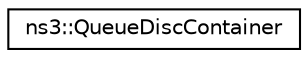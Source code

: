 digraph "Graphical Class Hierarchy"
{
 // LATEX_PDF_SIZE
  edge [fontname="Helvetica",fontsize="10",labelfontname="Helvetica",labelfontsize="10"];
  node [fontname="Helvetica",fontsize="10",shape=record];
  rankdir="LR";
  Node0 [label="ns3::QueueDiscContainer",height=0.2,width=0.4,color="black", fillcolor="white", style="filled",URL="$classns3_1_1_queue_disc_container.html",tooltip="Holds a vector of ns3::QueueDisc pointers."];
}
